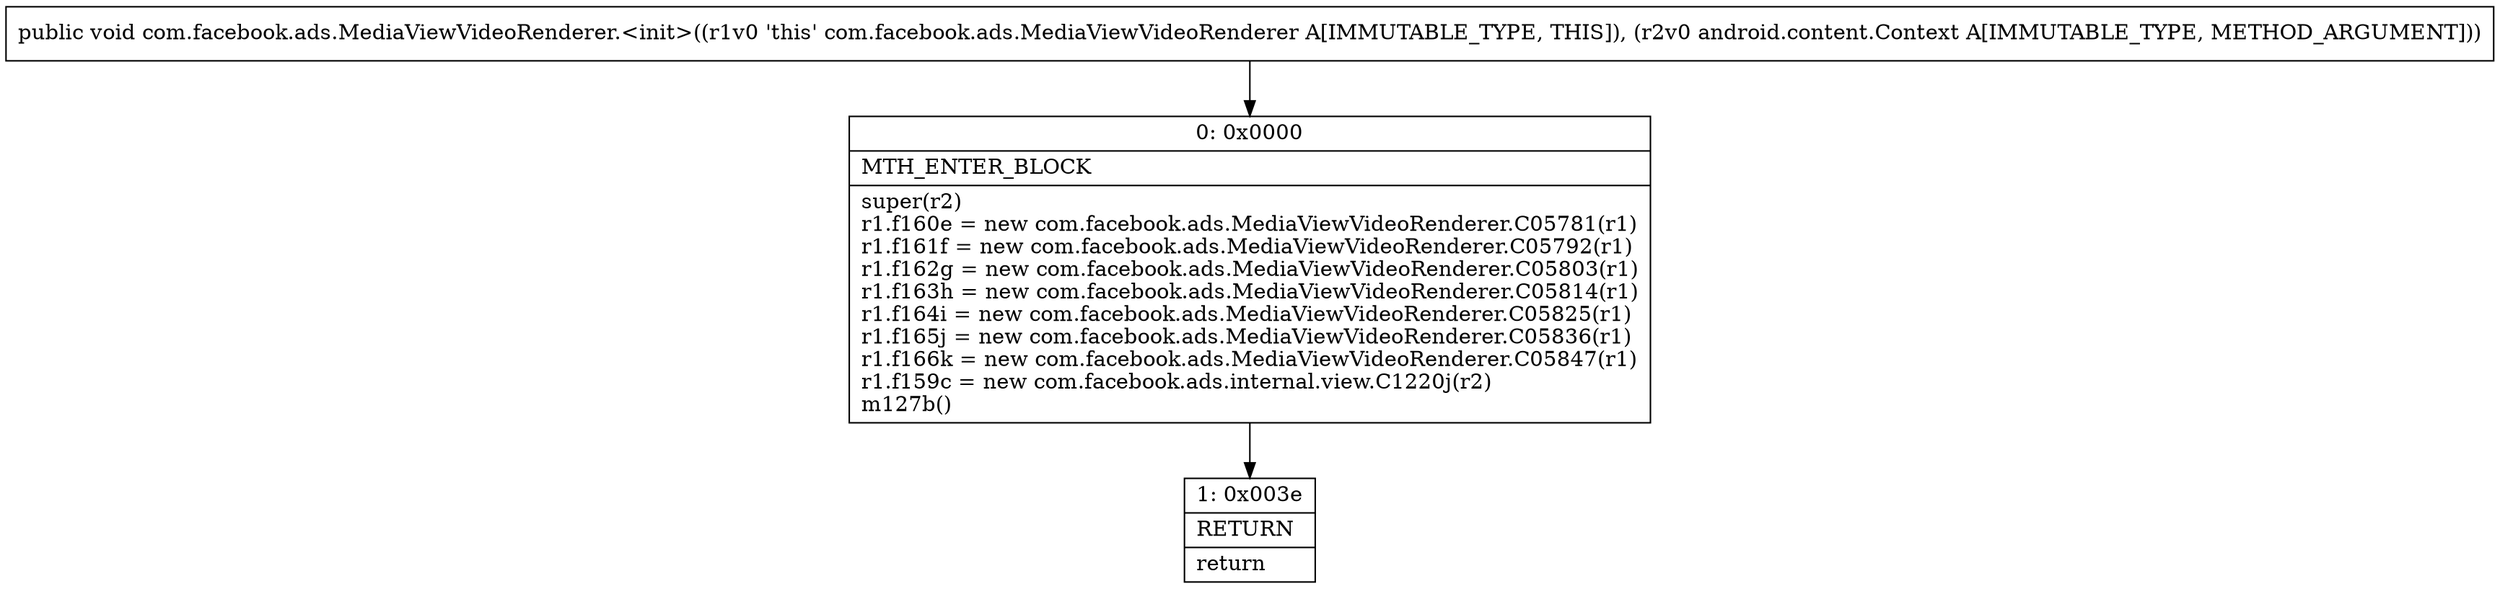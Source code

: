 digraph "CFG forcom.facebook.ads.MediaViewVideoRenderer.\<init\>(Landroid\/content\/Context;)V" {
Node_0 [shape=record,label="{0\:\ 0x0000|MTH_ENTER_BLOCK\l|super(r2)\lr1.f160e = new com.facebook.ads.MediaViewVideoRenderer.C05781(r1)\lr1.f161f = new com.facebook.ads.MediaViewVideoRenderer.C05792(r1)\lr1.f162g = new com.facebook.ads.MediaViewVideoRenderer.C05803(r1)\lr1.f163h = new com.facebook.ads.MediaViewVideoRenderer.C05814(r1)\lr1.f164i = new com.facebook.ads.MediaViewVideoRenderer.C05825(r1)\lr1.f165j = new com.facebook.ads.MediaViewVideoRenderer.C05836(r1)\lr1.f166k = new com.facebook.ads.MediaViewVideoRenderer.C05847(r1)\lr1.f159c = new com.facebook.ads.internal.view.C1220j(r2)\lm127b()\l}"];
Node_1 [shape=record,label="{1\:\ 0x003e|RETURN\l|return\l}"];
MethodNode[shape=record,label="{public void com.facebook.ads.MediaViewVideoRenderer.\<init\>((r1v0 'this' com.facebook.ads.MediaViewVideoRenderer A[IMMUTABLE_TYPE, THIS]), (r2v0 android.content.Context A[IMMUTABLE_TYPE, METHOD_ARGUMENT])) }"];
MethodNode -> Node_0;
Node_0 -> Node_1;
}

